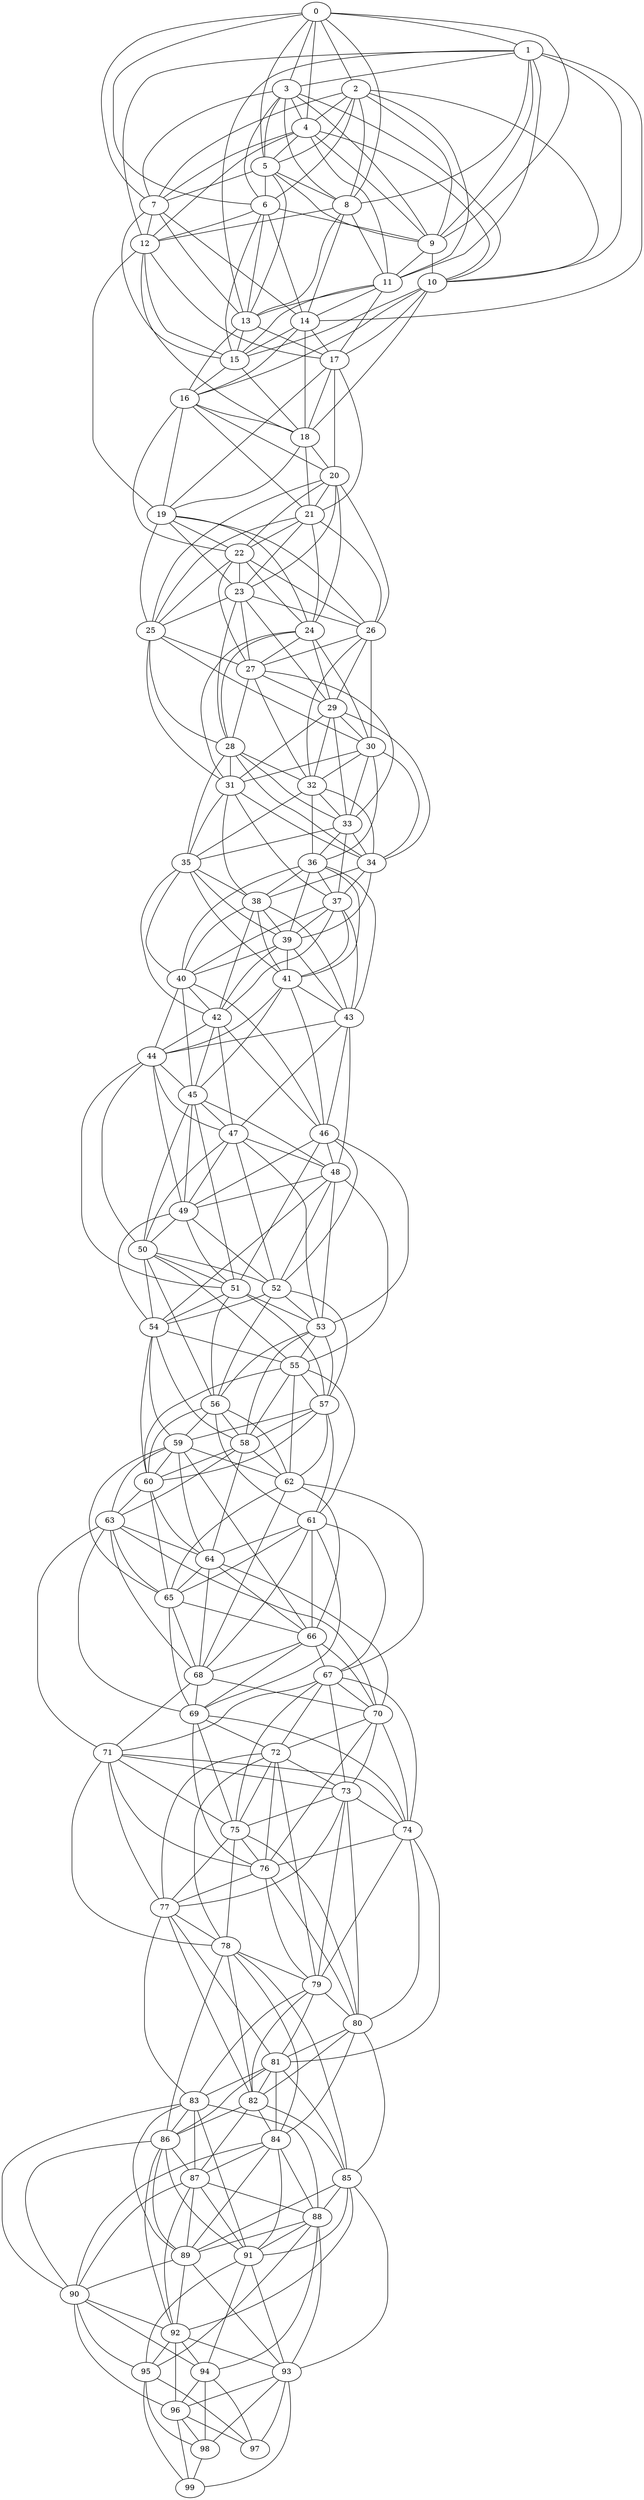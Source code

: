 strict graph G {
0;
1;
2;
3;
4;
5;
6;
7;
8;
9;
10;
11;
12;
13;
14;
15;
16;
17;
18;
19;
20;
21;
22;
23;
24;
25;
26;
27;
28;
29;
30;
31;
32;
33;
34;
35;
36;
37;
38;
39;
40;
41;
42;
43;
44;
45;
46;
47;
48;
49;
50;
51;
52;
53;
54;
55;
56;
57;
58;
59;
60;
61;
62;
63;
64;
65;
66;
67;
68;
69;
70;
71;
72;
73;
74;
75;
76;
77;
78;
79;
80;
81;
82;
83;
84;
85;
86;
87;
88;
89;
90;
91;
92;
93;
94;
95;
96;
97;
98;
99;
76 -- 80;
2 -- 10;
71 -- 77;
42 -- 47;
88 -- 95;
54 -- 59;
91 -- 93;
98 -- 99;
20 -- 26;
77 -- 83;
20 -- 23;
13 -- 16;
75 -- 76;
80 -- 84;
26 -- 30;
60 -- 63;
84 -- 88;
66 -- 69;
44 -- 45;
62 -- 65;
22 -- 27;
79 -- 83;
35 -- 41;
76 -- 77;
89 -- 92;
28 -- 32;
0 -- 3;
4 -- 7;
4 -- 10;
3 -- 5;
0 -- 1;
53 -- 55;
23 -- 26;
31 -- 38;
48 -- 54;
57 -- 62;
22 -- 24;
7 -- 12;
50 -- 54;
40 -- 44;
1 -- 11;
40 -- 46;
20 -- 24;
1 -- 10;
66 -- 68;
36 -- 41;
87 -- 89;
68 -- 70;
67 -- 73;
5 -- 7;
92 -- 96;
56 -- 61;
5 -- 9;
93 -- 98;
96 -- 99;
82 -- 87;
27 -- 33;
10 -- 16;
29 -- 34;
2 -- 6;
20 -- 21;
0 -- 8;
16 -- 21;
8 -- 13;
10 -- 15;
84 -- 91;
48 -- 55;
77 -- 82;
1 -- 8;
52 -- 54;
79 -- 82;
64 -- 68;
67 -- 74;
87 -- 91;
73 -- 77;
29 -- 31;
37 -- 39;
17 -- 18;
42 -- 44;
20 -- 25;
61 -- 65;
46 -- 52;
29 -- 32;
1 -- 12;
36 -- 39;
34 -- 38;
35 -- 39;
7 -- 14;
46 -- 48;
51 -- 56;
91 -- 95;
70 -- 73;
28 -- 34;
86 -- 92;
0 -- 6;
63 -- 69;
13 -- 17;
9 -- 11;
38 -- 41;
19 -- 23;
63 -- 70;
90 -- 94;
75 -- 77;
95 -- 99;
85 -- 93;
69 -- 72;
11 -- 14;
35 -- 38;
42 -- 45;
90 -- 96;
81 -- 82;
93 -- 97;
90 -- 92;
59 -- 62;
75 -- 78;
74 -- 79;
44 -- 51;
72 -- 79;
85 -- 92;
5 -- 8;
61 -- 67;
67 -- 70;
91 -- 94;
84 -- 90;
16 -- 18;
37 -- 42;
53 -- 57;
83 -- 90;
15 -- 16;
52 -- 56;
55 -- 60;
30 -- 34;
49 -- 52;
94 -- 98;
86 -- 90;
43 -- 46;
39 -- 41;
23 -- 27;
29 -- 30;
59 -- 66;
4 -- 11;
48 -- 49;
72 -- 77;
30 -- 31;
37 -- 40;
46 -- 49;
7 -- 15;
17 -- 20;
46 -- 51;
0 -- 2;
70 -- 74;
87 -- 90;
10 -- 18;
67 -- 75;
72 -- 76;
27 -- 32;
41 -- 45;
71 -- 75;
80 -- 85;
17 -- 21;
59 -- 64;
32 -- 36;
2 -- 11;
35 -- 42;
71 -- 78;
65 -- 69;
60 -- 64;
28 -- 35;
2 -- 4;
4 -- 5;
22 -- 25;
43 -- 48;
93 -- 96;
70 -- 76;
25 -- 30;
43 -- 47;
62 -- 66;
0 -- 4;
72 -- 73;
78 -- 82;
54 -- 58;
19 -- 24;
92 -- 93;
63 -- 64;
19 -- 26;
40 -- 45;
30 -- 36;
69 -- 75;
88 -- 94;
49 -- 51;
76 -- 79;
83 -- 86;
26 -- 29;
57 -- 61;
83 -- 91;
66 -- 67;
55 -- 58;
87 -- 92;
38 -- 42;
89 -- 93;
75 -- 80;
33 -- 34;
47 -- 52;
63 -- 68;
92 -- 94;
12 -- 15;
78 -- 79;
69 -- 76;
78 -- 84;
85 -- 91;
1 -- 9;
45 -- 47;
42 -- 46;
90 -- 95;
82 -- 84;
47 -- 50;
45 -- 50;
1 -- 14;
30 -- 33;
63 -- 65;
82 -- 86;
33 -- 36;
95 -- 97;
16 -- 19;
57 -- 59;
34 -- 39;
33 -- 37;
80 -- 82;
81 -- 83;
6 -- 9;
62 -- 68;
77 -- 78;
37 -- 41;
68 -- 71;
58 -- 63;
8 -- 11;
64 -- 65;
86 -- 87;
94 -- 97;
25 -- 27;
59 -- 63;
68 -- 69;
2 -- 9;
6 -- 14;
21 -- 26;
94 -- 96;
32 -- 33;
27 -- 28;
25 -- 28;
3 -- 8;
78 -- 86;
43 -- 44;
52 -- 53;
73 -- 80;
44 -- 49;
59 -- 65;
61 -- 69;
2 -- 5;
58 -- 62;
44 -- 50;
9 -- 10;
32 -- 34;
21 -- 22;
41 -- 44;
88 -- 89;
35 -- 40;
61 -- 68;
88 -- 93;
11 -- 15;
37 -- 43;
49 -- 50;
60 -- 65;
26 -- 32;
12 -- 17;
67 -- 72;
21 -- 25;
56 -- 62;
36 -- 40;
89 -- 90;
62 -- 67;
20 -- 22;
3 -- 6;
18 -- 19;
15 -- 18;
31 -- 35;
88 -- 91;
3 -- 10;
73 -- 74;
11 -- 13;
0 -- 5;
59 -- 60;
4 -- 9;
96 -- 98;
12 -- 19;
47 -- 48;
49 -- 54;
67 -- 71;
86 -- 89;
56 -- 59;
2 -- 8;
32 -- 35;
87 -- 88;
44 -- 47;
96 -- 97;
83 -- 87;
57 -- 60;
61 -- 66;
61 -- 64;
24 -- 28;
3 -- 7;
36 -- 43;
86 -- 91;
71 -- 74;
79 -- 80;
81 -- 85;
1 -- 3;
81 -- 86;
28 -- 33;
56 -- 60;
14 -- 18;
58 -- 60;
19 -- 22;
38 -- 40;
50 -- 56;
7 -- 13;
71 -- 76;
84 -- 89;
6 -- 15;
47 -- 49;
65 -- 68;
83 -- 88;
63 -- 71;
65 -- 66;
69 -- 74;
72 -- 78;
84 -- 87;
78 -- 85;
93 -- 99;
85 -- 89;
24 -- 30;
83 -- 89;
70 -- 72;
29 -- 33;
81 -- 84;
50 -- 52;
50 -- 51;
57 -- 58;
30 -- 32;
25 -- 31;
13 -- 15;
1 -- 13;
41 -- 46;
39 -- 43;
10 -- 17;
55 -- 57;
14 -- 17;
77 -- 81;
64 -- 70;
6 -- 13;
23 -- 28;
39 -- 42;
33 -- 35;
47 -- 53;
52 -- 57;
17 -- 19;
16 -- 20;
48 -- 53;
45 -- 49;
31 -- 37;
54 -- 60;
26 -- 27;
92 -- 95;
14 -- 15;
64 -- 66;
48 -- 52;
21 -- 23;
72 -- 75;
3 -- 9;
22 -- 26;
8 -- 12;
45 -- 51;
51 -- 53;
74 -- 81;
28 -- 31;
3 -- 4;
14 -- 16;
85 -- 88;
2 -- 7;
79 -- 81;
12 -- 18;
53 -- 58;
53 -- 56;
0 -- 7;
4 -- 12;
51 -- 54;
8 -- 14;
71 -- 73;
19 -- 25;
73 -- 79;
66 -- 70;
95 -- 98;
21 -- 24;
34 -- 37;
45 -- 48;
23 -- 25;
36 -- 38;
0 -- 9;
22 -- 23;
27 -- 29;
24 -- 29;
46 -- 53;
51 -- 57;
5 -- 13;
73 -- 75;
56 -- 58;
58 -- 64;
24 -- 31;
11 -- 17;
50 -- 55;
18 -- 20;
74 -- 80;
54 -- 55;
39 -- 40;
55 -- 62;
74 -- 76;
38 -- 39;
80 -- 81;
6 -- 12;
41 -- 43;
38 -- 43;
16 -- 22;
36 -- 37;
23 -- 29;
82 -- 85;
5 -- 6;
24 -- 27;
55 -- 61;
18 -- 21;
40 -- 42;
31 -- 34;
}
